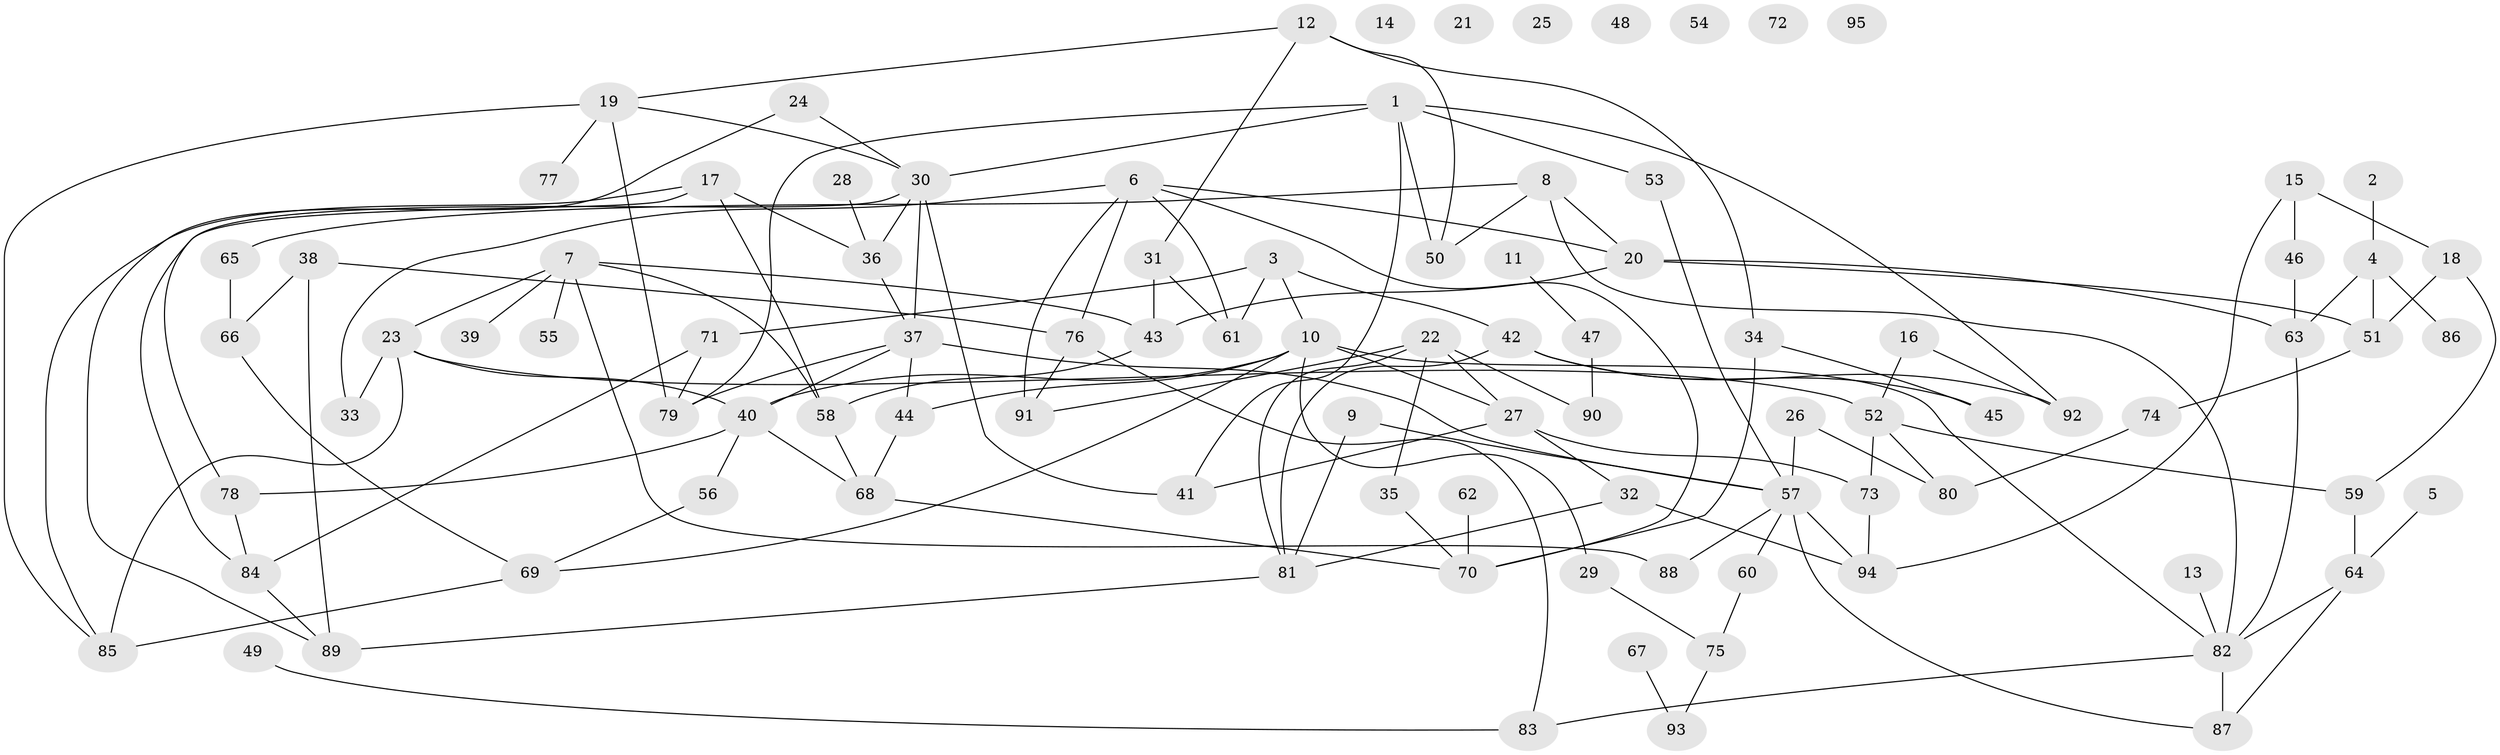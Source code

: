 // Generated by graph-tools (version 1.1) at 2025/00/03/09/25 03:00:45]
// undirected, 95 vertices, 145 edges
graph export_dot {
graph [start="1"]
  node [color=gray90,style=filled];
  1;
  2;
  3;
  4;
  5;
  6;
  7;
  8;
  9;
  10;
  11;
  12;
  13;
  14;
  15;
  16;
  17;
  18;
  19;
  20;
  21;
  22;
  23;
  24;
  25;
  26;
  27;
  28;
  29;
  30;
  31;
  32;
  33;
  34;
  35;
  36;
  37;
  38;
  39;
  40;
  41;
  42;
  43;
  44;
  45;
  46;
  47;
  48;
  49;
  50;
  51;
  52;
  53;
  54;
  55;
  56;
  57;
  58;
  59;
  60;
  61;
  62;
  63;
  64;
  65;
  66;
  67;
  68;
  69;
  70;
  71;
  72;
  73;
  74;
  75;
  76;
  77;
  78;
  79;
  80;
  81;
  82;
  83;
  84;
  85;
  86;
  87;
  88;
  89;
  90;
  91;
  92;
  93;
  94;
  95;
  1 -- 30;
  1 -- 41;
  1 -- 50;
  1 -- 53;
  1 -- 79;
  1 -- 92;
  2 -- 4;
  3 -- 10;
  3 -- 42;
  3 -- 61;
  3 -- 71;
  4 -- 51;
  4 -- 63;
  4 -- 86;
  5 -- 64;
  6 -- 20;
  6 -- 33;
  6 -- 61;
  6 -- 70;
  6 -- 76;
  6 -- 91;
  7 -- 23;
  7 -- 39;
  7 -- 43;
  7 -- 55;
  7 -- 58;
  7 -- 88;
  8 -- 20;
  8 -- 50;
  8 -- 65;
  8 -- 82;
  9 -- 57;
  9 -- 81;
  10 -- 27;
  10 -- 29;
  10 -- 40;
  10 -- 44;
  10 -- 69;
  10 -- 82;
  11 -- 47;
  12 -- 19;
  12 -- 31;
  12 -- 34;
  12 -- 50;
  13 -- 82;
  15 -- 18;
  15 -- 46;
  15 -- 94;
  16 -- 52;
  16 -- 92;
  17 -- 36;
  17 -- 58;
  17 -- 78;
  17 -- 85;
  18 -- 51;
  18 -- 59;
  19 -- 30;
  19 -- 77;
  19 -- 79;
  19 -- 85;
  20 -- 43;
  20 -- 51;
  20 -- 63;
  22 -- 27;
  22 -- 35;
  22 -- 81;
  22 -- 90;
  22 -- 91;
  23 -- 33;
  23 -- 40;
  23 -- 52;
  23 -- 85;
  24 -- 30;
  24 -- 89;
  26 -- 57;
  26 -- 80;
  27 -- 32;
  27 -- 41;
  27 -- 73;
  28 -- 36;
  29 -- 75;
  30 -- 36;
  30 -- 37;
  30 -- 41;
  30 -- 84;
  31 -- 43;
  31 -- 61;
  32 -- 81;
  32 -- 94;
  34 -- 45;
  34 -- 70;
  35 -- 70;
  36 -- 37;
  37 -- 40;
  37 -- 44;
  37 -- 57;
  37 -- 79;
  38 -- 66;
  38 -- 76;
  38 -- 89;
  40 -- 56;
  40 -- 68;
  40 -- 78;
  42 -- 45;
  42 -- 81;
  42 -- 92;
  43 -- 58;
  44 -- 68;
  46 -- 63;
  47 -- 90;
  49 -- 83;
  51 -- 74;
  52 -- 59;
  52 -- 73;
  52 -- 80;
  53 -- 57;
  56 -- 69;
  57 -- 60;
  57 -- 87;
  57 -- 88;
  57 -- 94;
  58 -- 68;
  59 -- 64;
  60 -- 75;
  62 -- 70;
  63 -- 82;
  64 -- 82;
  64 -- 87;
  65 -- 66;
  66 -- 69;
  67 -- 93;
  68 -- 70;
  69 -- 85;
  71 -- 79;
  71 -- 84;
  73 -- 94;
  74 -- 80;
  75 -- 93;
  76 -- 83;
  76 -- 91;
  78 -- 84;
  81 -- 89;
  82 -- 83;
  82 -- 87;
  84 -- 89;
}
